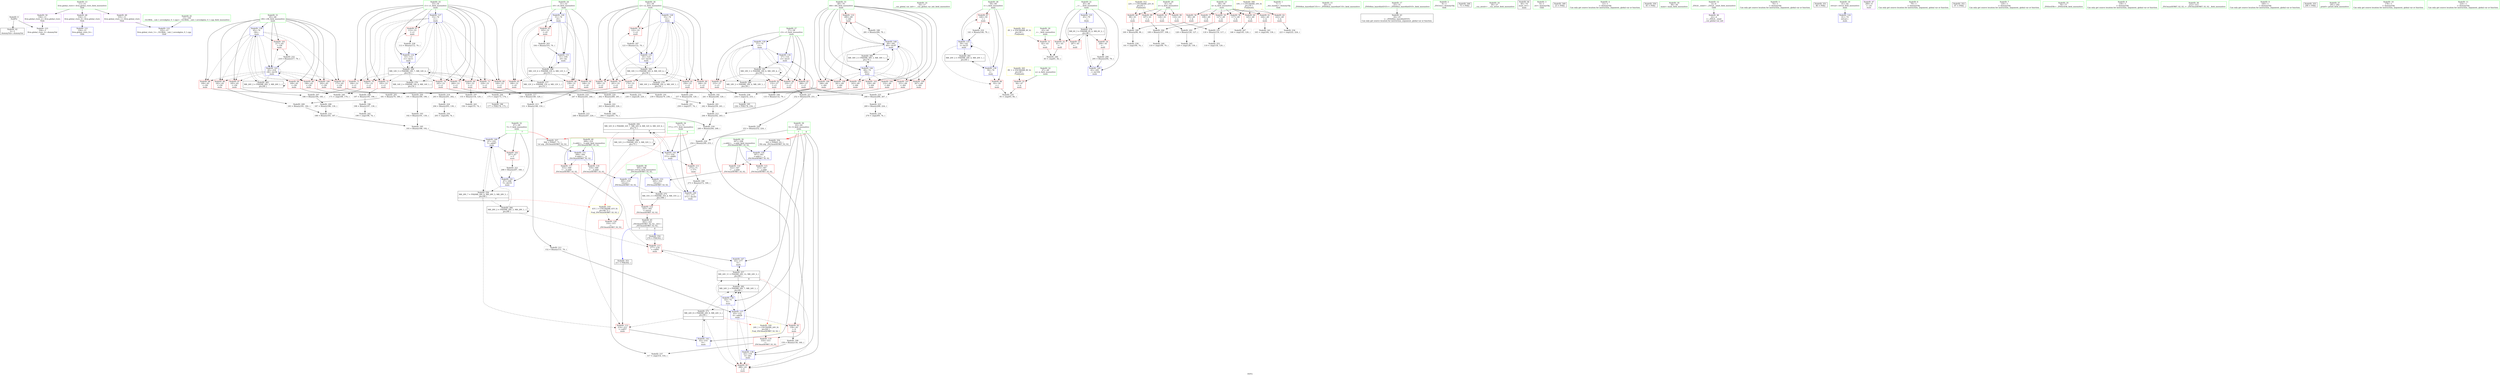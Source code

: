 digraph "SVFG" {
	label="SVFG";

	Node0x55ec447e7950 [shape=record,color=grey,label="{NodeID: 0\nNullPtr}"];
	Node0x55ec447e7950 -> Node0x55ec44810410[style=solid];
	Node0x55ec447e7950 -> Node0x55ec44816770[style=solid];
	Node0x55ec44810a20 [shape=record,color=red,label="{NodeID: 97\n185\<--65\n\<--i36\nmain\n}"];
	Node0x55ec44810a20 -> Node0x55ec4481d5d0[style=solid];
	Node0x55ec447e7c30 [shape=record,color=green,label="{NodeID: 14\n16\<--17\n__cxx_global_var_init\<--__cxx_global_var_init_field_insensitive\n}"];
	Node0x55ec448339d0 [shape=record,color=black,label="{NodeID: 277\nMR_12V_2 = PHI(MR_12V_4, MR_12V_1, )\npts\{52 \}\n}"];
	Node0x55ec448339d0 -> Node0x55ec44816a10[style=dashed];
	Node0x55ec448144c0 [shape=record,color=grey,label="{NodeID: 194\n133 = Binary(132, 79, )\n}"];
	Node0x55ec448144c0 -> Node0x55ec44817090[style=solid];
	Node0x55ec44811580 [shape=record,color=red,label="{NodeID: 111\n272\<--71\n\<--T71\nmain\n}"];
	Node0x55ec44811580 -> Node0x55ec4481ac40[style=solid];
	Node0x55ec4480f960 [shape=record,color=green,label="{NodeID: 28\n59\<--60\ni\<--i_field_insensitive\nmain\n}"];
	Node0x55ec4480f960 -> Node0x55ec448138e0[style=solid];
	Node0x55ec4480f960 -> Node0x55ec448139b0[style=solid];
	Node0x55ec4480f960 -> Node0x55ec44816d50[style=solid];
	Node0x55ec4480f960 -> Node0x55ec44817160[style=solid];
	Node0x55ec4481d750 [shape=record,color=grey,label="{NodeID: 208\n187 = Binary(186, 130, )\n}"];
	Node0x55ec4481d750 -> Node0x55ec4481e050[style=solid];
	Node0x55ec44816940 [shape=record,color=blue,label="{NodeID: 125\n45\<--79\n__\<--\nmain\n}"];
	Node0x55ec44816940 -> Node0x55ec448334d0[style=dashed];
	Node0x55ec44810410 [shape=record,color=black,label="{NodeID: 42\n2\<--3\ndummyVal\<--dummyVal\n}"];
	Node0x55ec4483c3b0 [shape=record,color=yellow,style=double,label="{NodeID: 305\n8V_1 = ENCHI(MR_8V_0)\npts\{48 \}\nFun[main]}"];
	Node0x55ec4483c3b0 -> Node0x55ec44811fb0[style=dashed];
	Node0x55ec4481ec50 [shape=record,color=grey,label="{NodeID: 222\n263 = Binary(262, 224, )\n}"];
	Node0x55ec4481ec50 -> Node0x55ec44815450[style=solid];
	Node0x55ec448174a0 [shape=record,color=blue,label="{NodeID: 139\n65\<--74\ni36\<--\nmain\n}"];
	Node0x55ec448174a0 -> Node0x55ec44813f60[style=dashed];
	Node0x55ec448174a0 -> Node0x55ec44814030[style=dashed];
	Node0x55ec448174a0 -> Node0x55ec44810950[style=dashed];
	Node0x55ec448174a0 -> Node0x55ec44810a20[style=dashed];
	Node0x55ec448174a0 -> Node0x55ec44810af0[style=dashed];
	Node0x55ec448174a0 -> Node0x55ec44810bc0[style=dashed];
	Node0x55ec448174a0 -> Node0x55ec44810c90[style=dashed];
	Node0x55ec448174a0 -> Node0x55ec44810d60[style=dashed];
	Node0x55ec448174a0 -> Node0x55ec448177e0[style=dashed];
	Node0x55ec448174a0 -> Node0x55ec448357d0[style=dashed];
	Node0x55ec44812080 [shape=record,color=red,label="{NodeID: 56\n99\<--49\n\<--k\nmain\n}"];
	Node0x55ec44812080 -> Node0x55ec4481aac0[style=solid];
	Node0x55ec44831800 [shape=record,color=yellow,style=double,label="{NodeID: 319\n41V_1 = ENCHI(MR_41V_0)\npts\{68 72 \}\nFun[_ZSt3maxIiERKT_S2_S2_]}"];
	Node0x55ec44831800 -> Node0x55ec448164a0[style=dashed];
	Node0x55ec44820150 [shape=record,color=grey,label="{NodeID: 236\n270 = cmp(269, 74, )\n}"];
	Node0x55ec44818000 [shape=record,color=blue,label="{NodeID: 153\n305\<--322\nretval\<--\n_ZSt3maxIiERKT_S2_S2_\n}"];
	Node0x55ec44818000 -> Node0x55ec44832fd0[style=dashed];
	Node0x55ec44812be0 [shape=record,color=red,label="{NodeID: 70\n170\<--53\n\<--c1\nmain\n}"];
	Node0x55ec44812be0 -> Node0x55ec44820750[style=solid];
	Node0x55ec44815750 [shape=record,color=grey,label="{NodeID: 250\n205 = cmp(204, 74, )\n}"];
	Node0x55ec44813740 [shape=record,color=red,label="{NodeID: 84\n250\<--57\n\<--c3\nmain\n}"];
	Node0x55ec44813740 -> Node0x55ec4481f3d0[style=solid];
	Node0x55ec447ec840 [shape=record,color=green,label="{NodeID: 1\n7\<--1\n__dso_handle\<--dummyObj\nGlob }"];
	Node0x55ec44810af0 [shape=record,color=red,label="{NodeID: 98\n190\<--65\n\<--i36\nmain\n}"];
	Node0x55ec44810af0 -> Node0x55ec44814dc0[style=solid];
	Node0x55ec447e7d00 [shape=record,color=green,label="{NodeID: 15\n20\<--21\n_ZNSt8ios_base4InitC1Ev\<--_ZNSt8ios_base4InitC1Ev_field_insensitive\n}"];
	Node0x55ec44833ed0 [shape=record,color=black,label="{NodeID: 278\nMR_14V_2 = PHI(MR_14V_4, MR_14V_1, )\npts\{54 \}\n}"];
	Node0x55ec44833ed0 -> Node0x55ec44816ae0[style=dashed];
	Node0x55ec44814640 [shape=record,color=grey,label="{NodeID: 195\n193 = Binary(188, 192, )\n}"];
	Node0x55ec44814640 -> Node0x55ec44817570[style=solid];
	Node0x55ec44811650 [shape=record,color=red,label="{NodeID: 112\n214\<--211\n\<--call57\nmain\n}"];
	Node0x55ec44811650 -> Node0x55ec44817710[style=solid];
	Node0x55ec4480f9f0 [shape=record,color=green,label="{NodeID: 29\n61\<--62\nx\<--x_field_insensitive\nmain\n}"];
	Node0x55ec4480f9f0 -> Node0x55ec44813a80[style=solid];
	Node0x55ec4480f9f0 -> Node0x55ec44813b50[style=solid];
	Node0x55ec4480f9f0 -> Node0x55ec44813c20[style=solid];
	Node0x55ec4480f9f0 -> Node0x55ec44813cf0[style=solid];
	Node0x55ec448384d0 [shape=record,color=black,label="{NodeID: 292\nMR_32V_8 = PHI(MR_32V_7, MR_32V_6, MR_32V_6, MR_32V_6, )\npts\{72 \}\n|{|<s3>8}}"];
	Node0x55ec448384d0 -> Node0x55ec44811720[style=dashed];
	Node0x55ec448384d0 -> Node0x55ec44817980[style=dashed];
	Node0x55ec448384d0 -> Node0x55ec448366d0[style=dashed];
	Node0x55ec448384d0:s3 -> Node0x55ec44831800[style=dashed,color=red];
	Node0x55ec4481d8d0 [shape=record,color=grey,label="{NodeID: 209\n183 = Binary(181, 182, )\n}"];
	Node0x55ec4481d8d0 -> Node0x55ec4481e050[style=solid];
	Node0x55ec44816a10 [shape=record,color=blue,label="{NodeID: 126\n51\<--74\nc0\<--\nmain\n}"];
	Node0x55ec44816a10 -> Node0x55ec44812630[style=dashed];
	Node0x55ec44816a10 -> Node0x55ec44812700[style=dashed];
	Node0x55ec44816a10 -> Node0x55ec448127d0[style=dashed];
	Node0x55ec44816a10 -> Node0x55ec448128a0[style=dashed];
	Node0x55ec44816a10 -> Node0x55ec44816e20[style=dashed];
	Node0x55ec44816a10 -> Node0x55ec448339d0[style=dashed];
	Node0x55ec44816a10 -> Node0x55ec4483a2d0[style=dashed];
	Node0x55ec44810510 [shape=record,color=black,label="{NodeID: 43\n24\<--25\n\<--_ZNSt8ios_base4InitD1Ev\nCan only get source location for instruction, argument, global var or function.}"];
	Node0x55ec4483c490 [shape=record,color=yellow,style=double,label="{NodeID: 306\n10V_1 = ENCHI(MR_10V_0)\npts\{50 \}\nFun[main]}"];
	Node0x55ec4483c490 -> Node0x55ec44812080[style=dashed];
	Node0x55ec4483c490 -> Node0x55ec44812150[style=dashed];
	Node0x55ec4483c490 -> Node0x55ec44812220[style=dashed];
	Node0x55ec4483c490 -> Node0x55ec448122f0[style=dashed];
	Node0x55ec4483c490 -> Node0x55ec448123c0[style=dashed];
	Node0x55ec4483c490 -> Node0x55ec44812490[style=dashed];
	Node0x55ec4483c490 -> Node0x55ec44812560[style=dashed];
	Node0x55ec4481edd0 [shape=record,color=grey,label="{NodeID: 223\n269 = Binary(268, 224, )\n}"];
	Node0x55ec4481edd0 -> Node0x55ec44820150[style=solid];
	Node0x55ec44817570 [shape=record,color=blue,label="{NodeID: 140\n67\<--193\nT\<--add47\nmain\n}"];
	Node0x55ec44817570 -> Node0x55ec44810e30[style=dashed];
	Node0x55ec44817570 -> Node0x55ec44817640[style=dashed];
	Node0x55ec44817570 -> Node0x55ec4482ccd0[style=dashed];
	Node0x55ec44812150 [shape=record,color=red,label="{NodeID: 57\n108\<--49\n\<--k\nmain\n}"];
	Node0x55ec44812150 -> Node0x55ec4481d150[style=solid];
	Node0x55ec448318e0 [shape=record,color=yellow,style=double,label="{NodeID: 320\n24V_1 = ENCHI(MR_24V_0)\npts\{64 \}\nFun[_ZSt3maxIiERKT_S2_S2_]}"];
	Node0x55ec448318e0 -> Node0x55ec448163d0[style=dashed];
	Node0x55ec448202d0 [shape=record,color=grey,label="{NodeID: 237\n317 = cmp(314, 316, )\n}"];
	Node0x55ec44812cb0 [shape=record,color=red,label="{NodeID: 71\n184\<--53\n\<--c1\nmain\n}"];
	Node0x55ec44812cb0 -> Node0x55ec4481d5d0[style=solid];
	Node0x55ec448158d0 [shape=record,color=grey,label="{NodeID: 251\n258 = cmp(257, 74, )\n}"];
	Node0x55ec44813810 [shape=record,color=red,label="{NodeID: 85\n266\<--57\n\<--c3\nmain\n}"];
	Node0x55ec44813810 -> Node0x55ec4481f0d0[style=solid];
	Node0x55ec447ec8d0 [shape=record,color=green,label="{NodeID: 2\n8\<--1\n_ZSt3cin\<--dummyObj\nGlob }"];
	Node0x55ec44850a00 [shape=record,color=black,label="{NodeID: 348\n75 = PHI()\n}"];
	Node0x55ec44810bc0 [shape=record,color=red,label="{NodeID: 99\n196\<--65\n\<--i36\nmain\n}"];
	Node0x55ec44810bc0 -> Node0x55ec44814ac0[style=solid];
	Node0x55ec447e7e00 [shape=record,color=green,label="{NodeID: 16\n26\<--27\n__cxa_atexit\<--__cxa_atexit_field_insensitive\n}"];
	Node0x55ec448343d0 [shape=record,color=black,label="{NodeID: 279\nMR_16V_2 = PHI(MR_16V_4, MR_16V_1, )\npts\{56 \}\n}"];
	Node0x55ec448343d0 -> Node0x55ec44816bb0[style=dashed];
	Node0x55ec448147c0 [shape=record,color=grey,label="{NodeID: 196\n198 = Binary(197, 130, )\n}"];
	Node0x55ec448147c0 -> Node0x55ec44820a50[style=solid];
	Node0x55ec44811720 [shape=record,color=red,label="{NodeID: 113\n277\<--276\n\<--call95\nmain\n}"];
	Node0x55ec44811720 -> Node0x55ec44817b20[style=solid];
	Node0x55ec4480fa80 [shape=record,color=green,label="{NodeID: 30\n63\<--64\nS\<--S_field_insensitive\nmain\n|{|<s7>7|<s8>8}}"];
	Node0x55ec4480fa80 -> Node0x55ec44813dc0[style=solid];
	Node0x55ec4480fa80 -> Node0x55ec44813e90[style=solid];
	Node0x55ec4480fa80 -> Node0x55ec44817230[style=solid];
	Node0x55ec4480fa80 -> Node0x55ec44817300[style=solid];
	Node0x55ec4480fa80 -> Node0x55ec448173d0[style=solid];
	Node0x55ec4480fa80 -> Node0x55ec44817710[style=solid];
	Node0x55ec4480fa80 -> Node0x55ec44817b20[style=solid];
	Node0x55ec4480fa80:s7 -> Node0x55ec448512c0[style=solid,color=red];
	Node0x55ec4480fa80:s8 -> Node0x55ec448512c0[style=solid,color=red];
	Node0x55ec4481da50 [shape=record,color=grey,label="{NodeID: 210\n141 = Binary(140, 79, )\n}"];
	Node0x55ec4481da50 -> Node0x55ec44817160[style=solid];
	Node0x55ec44816ae0 [shape=record,color=blue,label="{NodeID: 127\n53\<--74\nc1\<--\nmain\n}"];
	Node0x55ec44816ae0 -> Node0x55ec44812970[style=dashed];
	Node0x55ec44816ae0 -> Node0x55ec44812a40[style=dashed];
	Node0x55ec44816ae0 -> Node0x55ec44812b10[style=dashed];
	Node0x55ec44816ae0 -> Node0x55ec44812be0[style=dashed];
	Node0x55ec44816ae0 -> Node0x55ec44812cb0[style=dashed];
	Node0x55ec44816ae0 -> Node0x55ec44812d80[style=dashed];
	Node0x55ec44816ae0 -> Node0x55ec44812e50[style=dashed];
	Node0x55ec44816ae0 -> Node0x55ec44812f20[style=dashed];
	Node0x55ec44816ae0 -> Node0x55ec44812ff0[style=dashed];
	Node0x55ec44816ae0 -> Node0x55ec44816ef0[style=dashed];
	Node0x55ec44816ae0 -> Node0x55ec44833ed0[style=dashed];
	Node0x55ec44816ae0 -> Node0x55ec4483a7d0[style=dashed];
	Node0x55ec44810610 [shape=record,color=black,label="{NodeID: 44\n40\<--74\nmain_ret\<--\nmain\n}"];
	Node0x55ec4481ef50 [shape=record,color=grey,label="{NodeID: 224\n204 = Binary(203, 130, )\n}"];
	Node0x55ec4481ef50 -> Node0x55ec44815750[style=solid];
	Node0x55ec44817640 [shape=record,color=blue,label="{NodeID: 141\n67\<--208\nT\<--dec55\nmain\n}"];
	Node0x55ec44817640 -> Node0x55ec4482ccd0[style=dashed];
	Node0x55ec44812220 [shape=record,color=red,label="{NodeID: 58\n117\<--49\n\<--k\nmain\n}"];
	Node0x55ec44812220 -> Node0x55ec4481f9d0[style=solid];
	Node0x55ec44820450 [shape=record,color=grey,label="{NodeID: 238\n234 = cmp(232, 233, )\n}"];
	Node0x55ec44820450 -> Node0x55ec4453b380[style=solid];
	Node0x55ec44812d80 [shape=record,color=red,label="{NodeID: 72\n195\<--53\n\<--c1\nmain\n}"];
	Node0x55ec44812d80 -> Node0x55ec44814ac0[style=solid];
	Node0x55ec44815a50 [shape=record,color=grey,label="{NodeID: 252\n119 = cmp(118, 120, )\n}"];
	Node0x55ec448138e0 [shape=record,color=red,label="{NodeID: 86\n93\<--59\n\<--i\nmain\n}"];
	Node0x55ec448138e0 -> Node0x55ec4481ffd0[style=solid];
	Node0x55ec447ee240 [shape=record,color=green,label="{NodeID: 3\n9\<--1\n.str\<--dummyObj\nGlob }"];
	Node0x55ec44850b00 [shape=record,color=black,label="{NodeID: 349\n23 = PHI()\n}"];
	Node0x55ec44810c90 [shape=record,color=red,label="{NodeID: 100\n202\<--65\n\<--i36\nmain\n}"];
	Node0x55ec44810c90 -> Node0x55ec4481e7d0[style=solid];
	Node0x55ec447e7f00 [shape=record,color=green,label="{NodeID: 17\n25\<--31\n_ZNSt8ios_base4InitD1Ev\<--_ZNSt8ios_base4InitD1Ev_field_insensitive\n}"];
	Node0x55ec447e7f00 -> Node0x55ec44810510[style=solid];
	Node0x55ec448348d0 [shape=record,color=black,label="{NodeID: 280\nMR_18V_2 = PHI(MR_18V_4, MR_18V_1, )\npts\{58 \}\n}"];
	Node0x55ec448348d0 -> Node0x55ec44816c80[style=dashed];
	Node0x55ec44814940 [shape=record,color=grey,label="{NodeID: 197\n155 = Binary(154, 120, )\n}"];
	Node0x55ec44814940 -> Node0x55ec44820bd0[style=solid];
	Node0x55ec448117f0 [shape=record,color=red,label="{NodeID: 114\n325\<--305\n\<--retval\n_ZSt3maxIiERKT_S2_S2_\n}"];
	Node0x55ec448117f0 -> Node0x55ec448106e0[style=solid];
	Node0x55ec4480fb10 [shape=record,color=green,label="{NodeID: 31\n65\<--66\ni36\<--i36_field_insensitive\nmain\n}"];
	Node0x55ec4480fb10 -> Node0x55ec44813f60[style=solid];
	Node0x55ec4480fb10 -> Node0x55ec44814030[style=solid];
	Node0x55ec4480fb10 -> Node0x55ec44810950[style=solid];
	Node0x55ec4480fb10 -> Node0x55ec44810a20[style=solid];
	Node0x55ec4480fb10 -> Node0x55ec44810af0[style=solid];
	Node0x55ec4480fb10 -> Node0x55ec44810bc0[style=solid];
	Node0x55ec4480fb10 -> Node0x55ec44810c90[style=solid];
	Node0x55ec4480fb10 -> Node0x55ec44810d60[style=solid];
	Node0x55ec4480fb10 -> Node0x55ec448174a0[style=solid];
	Node0x55ec4480fb10 -> Node0x55ec448177e0[style=solid];
	Node0x55ec4481dbd0 [shape=record,color=grey,label="{NodeID: 211\n152 = Binary(151, 79, )\n}"];
	Node0x55ec4481dbd0 -> Node0x55ec44817300[style=solid];
	Node0x55ec44816bb0 [shape=record,color=blue,label="{NodeID: 128\n55\<--74\nc2\<--\nmain\n}"];
	Node0x55ec44816bb0 -> Node0x55ec448130c0[style=dashed];
	Node0x55ec44816bb0 -> Node0x55ec44813190[style=dashed];
	Node0x55ec44816bb0 -> Node0x55ec44813260[style=dashed];
	Node0x55ec44816bb0 -> Node0x55ec44813330[style=dashed];
	Node0x55ec44816bb0 -> Node0x55ec44813400[style=dashed];
	Node0x55ec44816bb0 -> Node0x55ec448134d0[style=dashed];
	Node0x55ec44816bb0 -> Node0x55ec44816fc0[style=dashed];
	Node0x55ec44816bb0 -> Node0x55ec448343d0[style=dashed];
	Node0x55ec44816bb0 -> Node0x55ec4483acd0[style=dashed];
	Node0x55ec448106e0 [shape=record,color=black,label="{NodeID: 45\n302\<--325\n_ZSt3maxIiERKT_S2_S2__ret\<--\n_ZSt3maxIiERKT_S2_S2_\n|{<s0>7|<s1>8}}"];
	Node0x55ec448106e0:s0 -> Node0x55ec44850f00[style=solid,color=blue];
	Node0x55ec448106e0:s1 -> Node0x55ec448510f0[style=solid,color=blue];
	Node0x55ec4481f0d0 [shape=record,color=grey,label="{NodeID: 225\n268 = Binary(266, 267, )\n}"];
	Node0x55ec4481f0d0 -> Node0x55ec4481edd0[style=solid];
	Node0x55ec44817710 [shape=record,color=blue,label="{NodeID: 142\n63\<--214\nS\<--\nmain\n}"];
	Node0x55ec44817710 -> Node0x55ec44831fe0[style=dashed];
	Node0x55ec448122f0 [shape=record,color=red,label="{NodeID: 59\n127\<--49\n\<--k\nmain\n}"];
	Node0x55ec448122f0 -> Node0x55ec4481ce90[style=solid];
	Node0x55ec448205d0 [shape=record,color=grey,label="{NodeID: 239\n101 = cmp(100, 74, )\n}"];
	Node0x55ec44812e50 [shape=record,color=red,label="{NodeID: 73\n229\<--53\n\<--c1\nmain\n}"];
	Node0x55ec44812e50 -> Node0x55ec4481fcd0[style=solid];
	Node0x55ec448139b0 [shape=record,color=red,label="{NodeID: 87\n140\<--59\n\<--i\nmain\n}"];
	Node0x55ec448139b0 -> Node0x55ec4481da50[style=solid];
	Node0x55ec447ee2d0 [shape=record,color=green,label="{NodeID: 4\n12\<--1\n\<--dummyObj\nCan only get source location for instruction, argument, global var or function.}"];
	Node0x55ec44850c00 [shape=record,color=black,label="{NodeID: 350\n85 = PHI()\n}"];
	Node0x55ec44810d60 [shape=record,color=red,label="{NodeID: 101\n217\<--65\n\<--i36\nmain\n}"];
	Node0x55ec44810d60 -> Node0x55ec4481fb50[style=solid];
	Node0x55ec447ebcb0 [shape=record,color=green,label="{NodeID: 18\n38\<--39\nmain\<--main_field_insensitive\n}"];
	Node0x55ec44834dd0 [shape=record,color=black,label="{NodeID: 281\nMR_20V_2 = PHI(MR_20V_4, MR_20V_1, )\npts\{60 \}\n}"];
	Node0x55ec44834dd0 -> Node0x55ec44816d50[style=dashed];
	Node0x55ec44814ac0 [shape=record,color=grey,label="{NodeID: 198\n197 = Binary(195, 196, )\n}"];
	Node0x55ec44814ac0 -> Node0x55ec448147c0[style=solid];
	Node0x55ec448118c0 [shape=record,color=red,label="{NodeID: 115\n313\<--307\n\<--__a.addr\n_ZSt3maxIiERKT_S2_S2_\n}"];
	Node0x55ec448118c0 -> Node0x55ec448163d0[style=solid];
	Node0x55ec4480fba0 [shape=record,color=green,label="{NodeID: 32\n67\<--68\nT\<--T_field_insensitive\nmain\n|{|<s3>7}}"];
	Node0x55ec4480fba0 -> Node0x55ec44810e30[style=solid];
	Node0x55ec4480fba0 -> Node0x55ec44817570[style=solid];
	Node0x55ec4480fba0 -> Node0x55ec44817640[style=solid];
	Node0x55ec4480fba0:s3 -> Node0x55ec44851500[style=solid,color=red];
	Node0x55ec4481dd50 [shape=record,color=grey,label="{NodeID: 212\n244 = Binary(242, 243, )\n}"];
	Node0x55ec4481dd50 -> Node0x55ec4481e650[style=solid];
	Node0x55ec44816c80 [shape=record,color=blue,label="{NodeID: 129\n57\<--74\nc3\<--\nmain\n}"];
	Node0x55ec44816c80 -> Node0x55ec448135a0[style=dashed];
	Node0x55ec44816c80 -> Node0x55ec44813670[style=dashed];
	Node0x55ec44816c80 -> Node0x55ec44813740[style=dashed];
	Node0x55ec44816c80 -> Node0x55ec44813810[style=dashed];
	Node0x55ec44816c80 -> Node0x55ec44817090[style=dashed];
	Node0x55ec44816c80 -> Node0x55ec448348d0[style=dashed];
	Node0x55ec44816c80 -> Node0x55ec4483b1d0[style=dashed];
	Node0x55ec448107b0 [shape=record,color=purple,label="{NodeID: 46\n22\<--4\n\<--_ZStL8__ioinit\n__cxx_global_var_init\n}"];
	Node0x55ec4481f250 [shape=record,color=grey,label="{NodeID: 226\n253 = Binary(252, 224, )\n}"];
	Node0x55ec4481f250 -> Node0x55ec4481f6d0[style=solid];
	Node0x55ec448177e0 [shape=record,color=blue,label="{NodeID: 143\n65\<--218\ni36\<--inc59\nmain\n}"];
	Node0x55ec448177e0 -> Node0x55ec44813f60[style=dashed];
	Node0x55ec448177e0 -> Node0x55ec44814030[style=dashed];
	Node0x55ec448177e0 -> Node0x55ec44810950[style=dashed];
	Node0x55ec448177e0 -> Node0x55ec44810a20[style=dashed];
	Node0x55ec448177e0 -> Node0x55ec44810af0[style=dashed];
	Node0x55ec448177e0 -> Node0x55ec44810bc0[style=dashed];
	Node0x55ec448177e0 -> Node0x55ec44810c90[style=dashed];
	Node0x55ec448177e0 -> Node0x55ec44810d60[style=dashed];
	Node0x55ec448177e0 -> Node0x55ec448177e0[style=dashed];
	Node0x55ec448177e0 -> Node0x55ec448357d0[style=dashed];
	Node0x55ec448123c0 [shape=record,color=red,label="{NodeID: 60\n145\<--49\n\<--k\nmain\n}"];
	Node0x55ec448123c0 -> Node0x55ec448152d0[style=solid];
	Node0x55ec44820750 [shape=record,color=grey,label="{NodeID: 240\n171 = cmp(169, 170, )\n}"];
	Node0x55ec44812f20 [shape=record,color=red,label="{NodeID: 74\n245\<--53\n\<--c1\nmain\n}"];
	Node0x55ec44812f20 -> Node0x55ec4481e350[style=solid];
	Node0x55ec44813a80 [shape=record,color=red,label="{NodeID: 88\n98\<--61\n\<--x\nmain\n}"];
	Node0x55ec44813a80 -> Node0x55ec4481aac0[style=solid];
	Node0x55ec447edea0 [shape=record,color=green,label="{NodeID: 5\n74\<--1\n\<--dummyObj\nCan only get source location for instruction, argument, global var or function.}"];
	Node0x55ec44850d60 [shape=record,color=black,label="{NodeID: 351\n86 = PHI()\n}"];
	Node0x55ec4453b380 [shape=record,color=black,label="{NodeID: 185\n236 = PHI(178, 234, )\n}"];
	Node0x55ec44810e30 [shape=record,color=red,label="{NodeID: 102\n207\<--67\n\<--T\nmain\n}"];
	Node0x55ec44810e30 -> Node0x55ec4481ead0[style=solid];
	Node0x55ec447ebdb0 [shape=record,color=green,label="{NodeID: 19\n41\<--42\nretval\<--retval_field_insensitive\nmain\n}"];
	Node0x55ec447ebdb0 -> Node0x55ec44816870[style=solid];
	Node0x55ec448352d0 [shape=record,color=black,label="{NodeID: 282\nMR_24V_2 = PHI(MR_24V_7, MR_24V_1, )\npts\{64 \}\n}"];
	Node0x55ec448352d0 -> Node0x55ec44817230[style=dashed];
	Node0x55ec44814c40 [shape=record,color=grey,label="{NodeID: 199\n159 = Binary(158, 160, )\n}"];
	Node0x55ec44814c40 -> Node0x55ec448173d0[style=solid];
	Node0x55ec44816160 [shape=record,color=red,label="{NodeID: 116\n322\<--307\n\<--__a.addr\n_ZSt3maxIiERKT_S2_S2_\n}"];
	Node0x55ec44816160 -> Node0x55ec44818000[style=solid];
	Node0x55ec4480fc30 [shape=record,color=green,label="{NodeID: 33\n69\<--70\ni64\<--i64_field_insensitive\nmain\n}"];
	Node0x55ec4480fc30 -> Node0x55ec44810f00[style=solid];
	Node0x55ec4480fc30 -> Node0x55ec44810fd0[style=solid];
	Node0x55ec4480fc30 -> Node0x55ec448110a0[style=solid];
	Node0x55ec4480fc30 -> Node0x55ec44811170[style=solid];
	Node0x55ec4480fc30 -> Node0x55ec44811240[style=solid];
	Node0x55ec4480fc30 -> Node0x55ec44811310[style=solid];
	Node0x55ec4480fc30 -> Node0x55ec448113e0[style=solid];
	Node0x55ec4480fc30 -> Node0x55ec448114b0[style=solid];
	Node0x55ec4480fc30 -> Node0x55ec448178b0[style=solid];
	Node0x55ec4480fc30 -> Node0x55ec44817bf0[style=solid];
	Node0x55ec4481ded0 [shape=record,color=grey,label="{NodeID: 213\n151 = Binary(148, 150, )\n}"];
	Node0x55ec4481ded0 -> Node0x55ec4481dbd0[style=solid];
	Node0x55ec44816d50 [shape=record,color=blue,label="{NodeID: 130\n59\<--74\ni\<--\nmain\n}"];
	Node0x55ec44816d50 -> Node0x55ec448138e0[style=dashed];
	Node0x55ec44816d50 -> Node0x55ec448139b0[style=dashed];
	Node0x55ec44816d50 -> Node0x55ec44817160[style=dashed];
	Node0x55ec44816d50 -> Node0x55ec44834dd0[style=dashed];
	Node0x55ec44810880 [shape=record,color=purple,label="{NodeID: 47\n289\<--9\n\<--.str\nmain\n}"];
	Node0x55ec4481f3d0 [shape=record,color=grey,label="{NodeID: 227\n252 = Binary(250, 251, )\n}"];
	Node0x55ec4481f3d0 -> Node0x55ec4481f250[style=solid];
	Node0x55ec448178b0 [shape=record,color=blue,label="{NodeID: 144\n69\<--74\ni64\<--\nmain\n}"];
	Node0x55ec448178b0 -> Node0x55ec44810f00[style=dashed];
	Node0x55ec448178b0 -> Node0x55ec44810fd0[style=dashed];
	Node0x55ec448178b0 -> Node0x55ec448110a0[style=dashed];
	Node0x55ec448178b0 -> Node0x55ec44811170[style=dashed];
	Node0x55ec448178b0 -> Node0x55ec44811240[style=dashed];
	Node0x55ec448178b0 -> Node0x55ec44811310[style=dashed];
	Node0x55ec448178b0 -> Node0x55ec448113e0[style=dashed];
	Node0x55ec448178b0 -> Node0x55ec448114b0[style=dashed];
	Node0x55ec448178b0 -> Node0x55ec44817bf0[style=dashed];
	Node0x55ec448178b0 -> Node0x55ec448361d0[style=dashed];
	Node0x55ec44812490 [shape=record,color=red,label="{NodeID: 61\n164\<--49\n\<--k\nmain\n}"];
	Node0x55ec44812490 -> Node0x55ec448208d0[style=solid];
	Node0x55ec448208d0 [shape=record,color=grey,label="{NodeID: 241\n165 = cmp(164, 130, )\n}"];
	Node0x55ec44812ff0 [shape=record,color=red,label="{NodeID: 75\n260\<--53\n\<--c1\nmain\n}"];
	Node0x55ec44812ff0 -> Node0x55ec4481e950[style=solid];
	Node0x55ec44813b50 [shape=record,color=red,label="{NodeID: 89\n107\<--61\n\<--x\nmain\n}"];
	Node0x55ec44813b50 -> Node0x55ec4481d150[style=solid];
	Node0x55ec447edf30 [shape=record,color=green,label="{NodeID: 6\n79\<--1\n\<--dummyObj\nCan only get source location for instruction, argument, global var or function.}"];
	Node0x55ec44850e30 [shape=record,color=black,label="{NodeID: 352\n97 = PHI()\n}"];
	Node0x55ec4481a220 [shape=record,color=black,label="{NodeID: 186\n177 = PHI(178, 175, )\n}"];
	Node0x55ec44810f00 [shape=record,color=red,label="{NodeID: 103\n228\<--69\n\<--i64\nmain\n}"];
	Node0x55ec44810f00 -> Node0x55ec4481fcd0[style=solid];
	Node0x55ec447ebe80 [shape=record,color=green,label="{NodeID: 20\n43\<--44\n_\<--__field_insensitive\nmain\n}"];
	Node0x55ec447ebe80 -> Node0x55ec44811c70[style=solid];
	Node0x55ec448357d0 [shape=record,color=black,label="{NodeID: 283\nMR_26V_2 = PHI(MR_26V_3, MR_26V_1, )\npts\{66 \}\n}"];
	Node0x55ec448357d0 -> Node0x55ec448174a0[style=dashed];
	Node0x55ec448357d0 -> Node0x55ec448357d0[style=dashed];
	Node0x55ec44814dc0 [shape=record,color=grey,label="{NodeID: 200\n191 = Binary(189, 190, )\n}"];
	Node0x55ec44814dc0 -> Node0x55ec44814340[style=solid];
	Node0x55ec44816230 [shape=record,color=red,label="{NodeID: 117\n315\<--309\n\<--__b.addr\n_ZSt3maxIiERKT_S2_S2_\n}"];
	Node0x55ec44816230 -> Node0x55ec448164a0[style=solid];
	Node0x55ec4480fd00 [shape=record,color=green,label="{NodeID: 34\n71\<--72\nT71\<--T71_field_insensitive\nmain\n|{|<s3>8}}"];
	Node0x55ec4480fd00 -> Node0x55ec44811580[style=solid];
	Node0x55ec4480fd00 -> Node0x55ec44817980[style=solid];
	Node0x55ec4480fd00 -> Node0x55ec44817a50[style=solid];
	Node0x55ec4480fd00:s3 -> Node0x55ec44851500[style=solid,color=red];
	Node0x55ec4481e050 [shape=record,color=grey,label="{NodeID: 214\n188 = Binary(183, 187, )\n}"];
	Node0x55ec4481e050 -> Node0x55ec44814640[style=solid];
	Node0x55ec44816e20 [shape=record,color=blue,label="{NodeID: 131\n51\<--104\nc0\<--inc\nmain\n}"];
	Node0x55ec44816e20 -> Node0x55ec4483a2d0[style=dashed];
	Node0x55ec44811970 [shape=record,color=purple,label="{NodeID: 48\n334\<--11\nllvm.global_ctors_0\<--llvm.global_ctors\nGlob }"];
	Node0x55ec44811970 -> Node0x55ec44816570[style=solid];
	Node0x55ec4481f550 [shape=record,color=grey,label="{NodeID: 228\n113 = Binary(112, 79, )\n}"];
	Node0x55ec4481f550 -> Node0x55ec44816ef0[style=solid];
	Node0x55ec44817980 [shape=record,color=blue,label="{NodeID: 145\n71\<--254\nT71\<--add81\nmain\n}"];
	Node0x55ec44817980 -> Node0x55ec44811580[style=dashed];
	Node0x55ec44817980 -> Node0x55ec44817a50[style=dashed];
	Node0x55ec44817980 -> Node0x55ec448384d0[style=dashed];
	Node0x55ec44812560 [shape=record,color=red,label="{NodeID: 62\n222\<--49\n\<--k\nmain\n}"];
	Node0x55ec44812560 -> Node0x55ec4481fe50[style=solid];
	Node0x55ec44820a50 [shape=record,color=grey,label="{NodeID: 242\n199 = cmp(198, 74, )\n}"];
	Node0x55ec448130c0 [shape=record,color=red,label="{NodeID: 76\n122\<--55\n\<--c2\nmain\n}"];
	Node0x55ec448130c0 -> Node0x55ec4481a7c0[style=solid];
	Node0x55ec4482ccd0 [shape=record,color=black,label="{NodeID: 256\nMR_28V_7 = PHI(MR_28V_6, MR_28V_5, MR_28V_5, )\npts\{68 \}\n|{|<s3>7}}"];
	Node0x55ec4482ccd0 -> Node0x55ec44811650[style=dashed];
	Node0x55ec4482ccd0 -> Node0x55ec44817570[style=dashed];
	Node0x55ec4482ccd0 -> Node0x55ec44835cd0[style=dashed];
	Node0x55ec4482ccd0:s3 -> Node0x55ec44831800[style=dashed,color=red];
	Node0x55ec44813c20 [shape=record,color=red,label="{NodeID: 90\n116\<--61\n\<--x\nmain\n}"];
	Node0x55ec44813c20 -> Node0x55ec4481f9d0[style=solid];
	Node0x55ec447ec600 [shape=record,color=green,label="{NodeID: 7\n120\<--1\n\<--dummyObj\nCan only get source location for instruction, argument, global var or function.}"];
	Node0x55ec44850f00 [shape=record,color=black,label="{NodeID: 353\n211 = PHI(302, )\n}"];
	Node0x55ec44850f00 -> Node0x55ec44811650[style=solid];
	Node0x55ec4481a7c0 [shape=record,color=grey,label="{NodeID: 187\n123 = Binary(122, 79, )\n}"];
	Node0x55ec4481a7c0 -> Node0x55ec44816fc0[style=solid];
	Node0x55ec44810fd0 [shape=record,color=red,label="{NodeID: 104\n232\<--69\n\<--i64\nmain\n}"];
	Node0x55ec44810fd0 -> Node0x55ec44820450[style=solid];
	Node0x55ec447ebf50 [shape=record,color=green,label="{NodeID: 21\n45\<--46\n__\<--___field_insensitive\nmain\n}"];
	Node0x55ec447ebf50 -> Node0x55ec44811d40[style=solid];
	Node0x55ec447ebf50 -> Node0x55ec44811e10[style=solid];
	Node0x55ec447ebf50 -> Node0x55ec44811ee0[style=solid];
	Node0x55ec447ebf50 -> Node0x55ec44816940[style=solid];
	Node0x55ec447ebf50 -> Node0x55ec44817cc0[style=solid];
	Node0x55ec44835cd0 [shape=record,color=black,label="{NodeID: 284\nMR_28V_2 = PHI(MR_28V_3, MR_28V_1, )\npts\{68 \}\n}"];
	Node0x55ec44835cd0 -> Node0x55ec44811720[style=dashed];
	Node0x55ec44835cd0 -> Node0x55ec44817570[style=dashed];
	Node0x55ec44835cd0 -> Node0x55ec44835cd0[style=dashed];
	Node0x55ec44814f40 [shape=record,color=grey,label="{NodeID: 201\n242 = Binary(239, 241, )\n}"];
	Node0x55ec44814f40 -> Node0x55ec4481dd50[style=solid];
	Node0x55ec44816300 [shape=record,color=red,label="{NodeID: 118\n319\<--309\n\<--__b.addr\n_ZSt3maxIiERKT_S2_S2_\n}"];
	Node0x55ec44816300 -> Node0x55ec44817f30[style=solid];
	Node0x55ec4480fdd0 [shape=record,color=green,label="{NodeID: 35\n76\<--77\n_ZNSirsERi\<--_ZNSirsERi_field_insensitive\n}"];
	Node0x55ec4483a2d0 [shape=record,color=black,label="{NodeID: 298\nMR_12V_6 = PHI(MR_12V_4, MR_12V_5, )\npts\{52 \}\n}"];
	Node0x55ec4483a2d0 -> Node0x55ec44812630[style=dashed];
	Node0x55ec4483a2d0 -> Node0x55ec44812700[style=dashed];
	Node0x55ec4483a2d0 -> Node0x55ec448127d0[style=dashed];
	Node0x55ec4483a2d0 -> Node0x55ec448128a0[style=dashed];
	Node0x55ec4483a2d0 -> Node0x55ec44816e20[style=dashed];
	Node0x55ec4483a2d0 -> Node0x55ec448339d0[style=dashed];
	Node0x55ec4483a2d0 -> Node0x55ec4483a2d0[style=dashed];
	Node0x55ec4481e1d0 [shape=record,color=grey,label="{NodeID: 215\n248 = Binary(247, 224, )\n}"];
	Node0x55ec4481e1d0 -> Node0x55ec4481e650[style=solid];
	Node0x55ec44816ef0 [shape=record,color=blue,label="{NodeID: 132\n53\<--113\nc1\<--inc11\nmain\n}"];
	Node0x55ec44816ef0 -> Node0x55ec4483a7d0[style=dashed];
	Node0x55ec44811a70 [shape=record,color=purple,label="{NodeID: 49\n335\<--11\nllvm.global_ctors_1\<--llvm.global_ctors\nGlob }"];
	Node0x55ec44811a70 -> Node0x55ec44816670[style=solid];
	Node0x55ec4483c9d0 [shape=record,color=yellow,style=double,label="{NodeID: 312\n22V_1 = ENCHI(MR_22V_0)\npts\{62 \}\nFun[main]}"];
	Node0x55ec4483c9d0 -> Node0x55ec44813a80[style=dashed];
	Node0x55ec4483c9d0 -> Node0x55ec44813b50[style=dashed];
	Node0x55ec4483c9d0 -> Node0x55ec44813c20[style=dashed];
	Node0x55ec4483c9d0 -> Node0x55ec44813cf0[style=dashed];
	Node0x55ec4481f6d0 [shape=record,color=grey,label="{NodeID: 229\n254 = Binary(249, 253, )\n}"];
	Node0x55ec4481f6d0 -> Node0x55ec44817980[style=solid];
	Node0x55ec44817a50 [shape=record,color=blue,label="{NodeID: 146\n71\<--273\nT71\<--dec93\nmain\n}"];
	Node0x55ec44817a50 -> Node0x55ec448384d0[style=dashed];
	Node0x55ec44812630 [shape=record,color=red,label="{NodeID: 63\n103\<--51\n\<--c0\nmain\n}"];
	Node0x55ec44812630 -> Node0x55ec4481cfd0[style=solid];
	Node0x55ec44820bd0 [shape=record,color=grey,label="{NodeID: 243\n156 = cmp(155, 74, )\n}"];
	Node0x55ec44813190 [shape=record,color=red,label="{NodeID: 77\n174\<--55\n\<--c2\nmain\n}"];
	Node0x55ec44813190 -> Node0x55ec44820d50[style=solid];
	Node0x55ec4482d1d0 [shape=record,color=black,label="{NodeID: 257\nMR_24V_11 = PHI(MR_24V_12, MR_24V_3, )\npts\{64 \}\n|{|<s4>8}}"];
	Node0x55ec4482d1d0 -> Node0x55ec44813e90[style=dashed];
	Node0x55ec4482d1d0 -> Node0x55ec44811720[style=dashed];
	Node0x55ec4482d1d0 -> Node0x55ec44817b20[style=dashed];
	Node0x55ec4482d1d0 -> Node0x55ec448352d0[style=dashed];
	Node0x55ec4482d1d0:s4 -> Node0x55ec448318e0[style=dashed,color=red];
	Node0x55ec44813cf0 [shape=record,color=red,label="{NodeID: 91\n126\<--61\n\<--x\nmain\n}"];
	Node0x55ec44813cf0 -> Node0x55ec4481ce90[style=solid];
	Node0x55ec447ec690 [shape=record,color=green,label="{NodeID: 8\n130\<--1\n\<--dummyObj\nCan only get source location for instruction, argument, global var or function.}"];
	Node0x55ec448510f0 [shape=record,color=black,label="{NodeID: 354\n276 = PHI(302, )\n}"];
	Node0x55ec448510f0 -> Node0x55ec44811720[style=solid];
	Node0x55ec44831fe0 [shape=record,color=black,label="{NodeID: 271\nMR_24V_8 = PHI(MR_24V_9, MR_24V_3, )\npts\{64 \}\n|{|<s4>7}}"];
	Node0x55ec44831fe0 -> Node0x55ec44813e90[style=dashed];
	Node0x55ec44831fe0 -> Node0x55ec44811650[style=dashed];
	Node0x55ec44831fe0 -> Node0x55ec44817710[style=dashed];
	Node0x55ec44831fe0 -> Node0x55ec448352d0[style=dashed];
	Node0x55ec44831fe0:s4 -> Node0x55ec448318e0[style=dashed,color=red];
	Node0x55ec4481a940 [shape=record,color=grey,label="{NodeID: 188\n281 = Binary(280, 79, )\n}"];
	Node0x55ec4481a940 -> Node0x55ec44817bf0[style=solid];
	Node0x55ec448110a0 [shape=record,color=red,label="{NodeID: 105\n243\<--69\n\<--i64\nmain\n}"];
	Node0x55ec448110a0 -> Node0x55ec4481dd50[style=solid];
	Node0x55ec447ec020 [shape=record,color=green,label="{NodeID: 22\n47\<--48\nn\<--n_field_insensitive\nmain\n}"];
	Node0x55ec447ec020 -> Node0x55ec44811fb0[style=solid];
	Node0x55ec448361d0 [shape=record,color=black,label="{NodeID: 285\nMR_30V_2 = PHI(MR_30V_3, MR_30V_1, )\npts\{70 \}\n}"];
	Node0x55ec448361d0 -> Node0x55ec448178b0[style=dashed];
	Node0x55ec448361d0 -> Node0x55ec448361d0[style=dashed];
	Node0x55ec4481ce90 [shape=record,color=grey,label="{NodeID: 202\n128 = Binary(126, 127, )\n}"];
	Node0x55ec4481ce90 -> Node0x55ec44820ed0[style=solid];
	Node0x55ec448163d0 [shape=record,color=red,label="{NodeID: 119\n314\<--313\n\<--\n_ZSt3maxIiERKT_S2_S2_\n}"];
	Node0x55ec448163d0 -> Node0x55ec448202d0[style=solid];
	Node0x55ec4480fea0 [shape=record,color=green,label="{NodeID: 36\n212\<--213\n_ZSt3maxIiERKT_S2_S2_\<--_ZSt3maxIiERKT_S2_S2__field_insensitive\n}"];
	Node0x55ec4483a7d0 [shape=record,color=black,label="{NodeID: 299\nMR_14V_5 = PHI(MR_14V_7, MR_14V_4, )\npts\{54 \}\n}"];
	Node0x55ec4483a7d0 -> Node0x55ec44812970[style=dashed];
	Node0x55ec4483a7d0 -> Node0x55ec44812a40[style=dashed];
	Node0x55ec4483a7d0 -> Node0x55ec44812b10[style=dashed];
	Node0x55ec4483a7d0 -> Node0x55ec44812be0[style=dashed];
	Node0x55ec4483a7d0 -> Node0x55ec44812cb0[style=dashed];
	Node0x55ec4483a7d0 -> Node0x55ec44812d80[style=dashed];
	Node0x55ec4483a7d0 -> Node0x55ec44812e50[style=dashed];
	Node0x55ec4483a7d0 -> Node0x55ec44812f20[style=dashed];
	Node0x55ec4483a7d0 -> Node0x55ec44812ff0[style=dashed];
	Node0x55ec4483a7d0 -> Node0x55ec44816ef0[style=dashed];
	Node0x55ec4483a7d0 -> Node0x55ec44833ed0[style=dashed];
	Node0x55ec4483a7d0 -> Node0x55ec4483a7d0[style=dashed];
	Node0x55ec4481e350 [shape=record,color=grey,label="{NodeID: 216\n247 = Binary(245, 246, )\n}"];
	Node0x55ec4481e350 -> Node0x55ec4481e1d0[style=solid];
	Node0x55ec44816fc0 [shape=record,color=blue,label="{NodeID: 133\n55\<--123\nc2\<--inc16\nmain\n}"];
	Node0x55ec44816fc0 -> Node0x55ec4483acd0[style=dashed];
	Node0x55ec44811b70 [shape=record,color=purple,label="{NodeID: 50\n336\<--11\nllvm.global_ctors_2\<--llvm.global_ctors\nGlob }"];
	Node0x55ec44811b70 -> Node0x55ec44816770[style=solid];
	Node0x55ec4481f850 [shape=record,color=grey,label="{NodeID: 230\n257 = Binary(256, 120, )\n}"];
	Node0x55ec4481f850 -> Node0x55ec448158d0[style=solid];
	Node0x55ec44817b20 [shape=record,color=blue,label="{NodeID: 147\n63\<--277\nS\<--\nmain\n}"];
	Node0x55ec44817b20 -> Node0x55ec4482d1d0[style=dashed];
	Node0x55ec44812700 [shape=record,color=red,label="{NodeID: 64\n148\<--51\n\<--c0\nmain\n}"];
	Node0x55ec44812700 -> Node0x55ec4481ded0[style=solid];
	Node0x55ec44820d50 [shape=record,color=grey,label="{NodeID: 244\n175 = cmp(173, 174, )\n}"];
	Node0x55ec44820d50 -> Node0x55ec4481a220[style=solid];
	Node0x55ec44813260 [shape=record,color=red,label="{NodeID: 78\n189\<--55\n\<--c2\nmain\n}"];
	Node0x55ec44813260 -> Node0x55ec44814dc0[style=solid];
	Node0x55ec44813dc0 [shape=record,color=red,label="{NodeID: 92\n158\<--63\n\<--S\nmain\n}"];
	Node0x55ec44813dc0 -> Node0x55ec44814c40[style=solid];
	Node0x55ec447eb660 [shape=record,color=green,label="{NodeID: 9\n160\<--1\n\<--dummyObj\nCan only get source location for instruction, argument, global var or function.}"];
	Node0x55ec448511f0 [shape=record,color=black,label="{NodeID: 355\n290 = PHI()\n}"];
	Node0x55ec4481aac0 [shape=record,color=grey,label="{NodeID: 189\n100 = Binary(98, 99, )\n}"];
	Node0x55ec4481aac0 -> Node0x55ec448205d0[style=solid];
	Node0x55ec44811170 [shape=record,color=red,label="{NodeID: 106\n246\<--69\n\<--i64\nmain\n}"];
	Node0x55ec44811170 -> Node0x55ec4481e350[style=solid];
	Node0x55ec447ec0f0 [shape=record,color=green,label="{NodeID: 23\n49\<--50\nk\<--k_field_insensitive\nmain\n}"];
	Node0x55ec447ec0f0 -> Node0x55ec44812080[style=solid];
	Node0x55ec447ec0f0 -> Node0x55ec44812150[style=solid];
	Node0x55ec447ec0f0 -> Node0x55ec44812220[style=solid];
	Node0x55ec447ec0f0 -> Node0x55ec448122f0[style=solid];
	Node0x55ec447ec0f0 -> Node0x55ec448123c0[style=solid];
	Node0x55ec447ec0f0 -> Node0x55ec44812490[style=solid];
	Node0x55ec447ec0f0 -> Node0x55ec44812560[style=solid];
	Node0x55ec448366d0 [shape=record,color=black,label="{NodeID: 286\nMR_32V_2 = PHI(MR_32V_3, MR_32V_1, )\npts\{72 \}\n}"];
	Node0x55ec448366d0 -> Node0x55ec44811650[style=dashed];
	Node0x55ec448366d0 -> Node0x55ec44817980[style=dashed];
	Node0x55ec448366d0 -> Node0x55ec448366d0[style=dashed];
	Node0x55ec4481cfd0 [shape=record,color=grey,label="{NodeID: 203\n104 = Binary(103, 79, )\n}"];
	Node0x55ec4481cfd0 -> Node0x55ec44816e20[style=solid];
	Node0x55ec448164a0 [shape=record,color=red,label="{NodeID: 120\n316\<--315\n\<--\n_ZSt3maxIiERKT_S2_S2_\n}"];
	Node0x55ec448164a0 -> Node0x55ec448202d0[style=solid];
	Node0x55ec4480ffa0 [shape=record,color=green,label="{NodeID: 37\n291\<--292\nprintf\<--printf_field_insensitive\n}"];
	Node0x55ec4483acd0 [shape=record,color=black,label="{NodeID: 300\nMR_16V_5 = PHI(MR_16V_6, MR_16V_4, )\npts\{56 \}\n}"];
	Node0x55ec4483acd0 -> Node0x55ec448130c0[style=dashed];
	Node0x55ec4483acd0 -> Node0x55ec44813190[style=dashed];
	Node0x55ec4483acd0 -> Node0x55ec44813260[style=dashed];
	Node0x55ec4483acd0 -> Node0x55ec44813330[style=dashed];
	Node0x55ec4483acd0 -> Node0x55ec44813400[style=dashed];
	Node0x55ec4483acd0 -> Node0x55ec448134d0[style=dashed];
	Node0x55ec4483acd0 -> Node0x55ec44816fc0[style=dashed];
	Node0x55ec4483acd0 -> Node0x55ec448343d0[style=dashed];
	Node0x55ec4483acd0 -> Node0x55ec4483acd0[style=dashed];
	Node0x55ec4481e4d0 [shape=record,color=grey,label="{NodeID: 217\n150 = Binary(149, 120, )\n}"];
	Node0x55ec4481e4d0 -> Node0x55ec4481ded0[style=solid];
	Node0x55ec44817090 [shape=record,color=blue,label="{NodeID: 134\n57\<--133\nc3\<--inc21\nmain\n}"];
	Node0x55ec44817090 -> Node0x55ec4483b1d0[style=dashed];
	Node0x55ec44811c70 [shape=record,color=red,label="{NodeID: 51\n82\<--43\n\<--_\nmain\n}"];
	Node0x55ec44811c70 -> Node0x55ec44815150[style=solid];
	Node0x55ec4481f9d0 [shape=record,color=grey,label="{NodeID: 231\n118 = Binary(116, 117, )\n}"];
	Node0x55ec4481f9d0 -> Node0x55ec44815a50[style=solid];
	Node0x55ec44817bf0 [shape=record,color=blue,label="{NodeID: 148\n69\<--281\ni64\<--inc97\nmain\n}"];
	Node0x55ec44817bf0 -> Node0x55ec44810f00[style=dashed];
	Node0x55ec44817bf0 -> Node0x55ec44810fd0[style=dashed];
	Node0x55ec44817bf0 -> Node0x55ec448110a0[style=dashed];
	Node0x55ec44817bf0 -> Node0x55ec44811170[style=dashed];
	Node0x55ec44817bf0 -> Node0x55ec44811240[style=dashed];
	Node0x55ec44817bf0 -> Node0x55ec44811310[style=dashed];
	Node0x55ec44817bf0 -> Node0x55ec448113e0[style=dashed];
	Node0x55ec44817bf0 -> Node0x55ec448114b0[style=dashed];
	Node0x55ec44817bf0 -> Node0x55ec44817bf0[style=dashed];
	Node0x55ec44817bf0 -> Node0x55ec448361d0[style=dashed];
	Node0x55ec448127d0 [shape=record,color=red,label="{NodeID: 65\n180\<--51\n\<--c0\nmain\n}"];
	Node0x55ec448127d0 -> Node0x55ec4481d2d0[style=solid];
	Node0x55ec44820ed0 [shape=record,color=grey,label="{NodeID: 245\n129 = cmp(128, 130, )\n}"];
	Node0x55ec44813330 [shape=record,color=red,label="{NodeID: 79\n201\<--55\n\<--c2\nmain\n}"];
	Node0x55ec44813330 -> Node0x55ec4481e7d0[style=solid];
	Node0x55ec44813e90 [shape=record,color=red,label="{NodeID: 93\n288\<--63\n\<--S\nmain\n}"];
	Node0x55ec447eb730 [shape=record,color=green,label="{NodeID: 10\n178\<--1\n\<--dummyObj\nCan only get source location for instruction, argument, global var or function.}"];
	Node0x55ec448512c0 [shape=record,color=black,label="{NodeID: 356\n303 = PHI(63, 63, )\n0th arg _ZSt3maxIiERKT_S2_S2_ }"];
	Node0x55ec448512c0 -> Node0x55ec44817d90[style=solid];
	Node0x55ec4481ac40 [shape=record,color=grey,label="{NodeID: 190\n273 = Binary(272, 160, )\n}"];
	Node0x55ec4481ac40 -> Node0x55ec44817a50[style=solid];
	Node0x55ec44811240 [shape=record,color=red,label="{NodeID: 107\n251\<--69\n\<--i64\nmain\n}"];
	Node0x55ec44811240 -> Node0x55ec4481f3d0[style=solid];
	Node0x55ec447ec1c0 [shape=record,color=green,label="{NodeID: 24\n51\<--52\nc0\<--c0_field_insensitive\nmain\n}"];
	Node0x55ec447ec1c0 -> Node0x55ec44812630[style=solid];
	Node0x55ec447ec1c0 -> Node0x55ec44812700[style=solid];
	Node0x55ec447ec1c0 -> Node0x55ec448127d0[style=solid];
	Node0x55ec447ec1c0 -> Node0x55ec448128a0[style=solid];
	Node0x55ec447ec1c0 -> Node0x55ec44816a10[style=solid];
	Node0x55ec447ec1c0 -> Node0x55ec44816e20[style=solid];
	Node0x55ec4481d150 [shape=record,color=grey,label="{NodeID: 204\n109 = Binary(107, 108, )\n}"];
	Node0x55ec4481d150 -> Node0x55ec448155d0[style=solid];
	Node0x55ec44816570 [shape=record,color=blue,label="{NodeID: 121\n334\<--12\nllvm.global_ctors_0\<--\nGlob }"];
	Node0x55ec448100a0 [shape=record,color=green,label="{NodeID: 38\n305\<--306\nretval\<--retval_field_insensitive\n_ZSt3maxIiERKT_S2_S2_\n}"];
	Node0x55ec448100a0 -> Node0x55ec448117f0[style=solid];
	Node0x55ec448100a0 -> Node0x55ec44817f30[style=solid];
	Node0x55ec448100a0 -> Node0x55ec44818000[style=solid];
	Node0x55ec4483b1d0 [shape=record,color=black,label="{NodeID: 301\nMR_18V_5 = PHI(MR_18V_6, MR_18V_4, )\npts\{58 \}\n}"];
	Node0x55ec4483b1d0 -> Node0x55ec448135a0[style=dashed];
	Node0x55ec4483b1d0 -> Node0x55ec44813670[style=dashed];
	Node0x55ec4483b1d0 -> Node0x55ec44813740[style=dashed];
	Node0x55ec4483b1d0 -> Node0x55ec44813810[style=dashed];
	Node0x55ec4483b1d0 -> Node0x55ec44817090[style=dashed];
	Node0x55ec4483b1d0 -> Node0x55ec448348d0[style=dashed];
	Node0x55ec4483b1d0 -> Node0x55ec4483b1d0[style=dashed];
	Node0x55ec4481e650 [shape=record,color=grey,label="{NodeID: 218\n249 = Binary(244, 248, )\n}"];
	Node0x55ec4481e650 -> Node0x55ec4481f6d0[style=solid];
	Node0x55ec44817160 [shape=record,color=blue,label="{NodeID: 135\n59\<--141\ni\<--inc25\nmain\n}"];
	Node0x55ec44817160 -> Node0x55ec448138e0[style=dashed];
	Node0x55ec44817160 -> Node0x55ec448139b0[style=dashed];
	Node0x55ec44817160 -> Node0x55ec44817160[style=dashed];
	Node0x55ec44817160 -> Node0x55ec44834dd0[style=dashed];
	Node0x55ec44811d40 [shape=record,color=red,label="{NodeID: 52\n81\<--45\n\<--__\nmain\n}"];
	Node0x55ec44811d40 -> Node0x55ec44815150[style=solid];
	Node0x55ec4481fb50 [shape=record,color=grey,label="{NodeID: 232\n218 = Binary(217, 79, )\n}"];
	Node0x55ec4481fb50 -> Node0x55ec448177e0[style=solid];
	Node0x55ec44817cc0 [shape=record,color=blue,label="{NodeID: 149\n45\<--295\n__\<--inc104\nmain\n}"];
	Node0x55ec44817cc0 -> Node0x55ec448334d0[style=dashed];
	Node0x55ec448128a0 [shape=record,color=red,label="{NodeID: 66\n238\<--51\n\<--c0\nmain\n}"];
	Node0x55ec448128a0 -> Node0x55ec4481adc0[style=solid];
	Node0x55ec44815150 [shape=record,color=grey,label="{NodeID: 246\n83 = cmp(81, 82, )\n}"];
	Node0x55ec44813400 [shape=record,color=red,label="{NodeID: 80\n240\<--55\n\<--c2\nmain\n}"];
	Node0x55ec44813400 -> Node0x55ec448141c0[style=solid];
	Node0x55ec44813f60 [shape=record,color=red,label="{NodeID: 94\n169\<--65\n\<--i36\nmain\n}"];
	Node0x55ec44813f60 -> Node0x55ec44820750[style=solid];
	Node0x55ec447ed340 [shape=record,color=green,label="{NodeID: 11\n224\<--1\n\<--dummyObj\nCan only get source location for instruction, argument, global var or function.}"];
	Node0x55ec44851500 [shape=record,color=black,label="{NodeID: 357\n304 = PHI(67, 71, )\n1st arg _ZSt3maxIiERKT_S2_S2_ }"];
	Node0x55ec44851500 -> Node0x55ec44817e60[style=solid];
	Node0x55ec4481adc0 [shape=record,color=grey,label="{NodeID: 191\n239 = Binary(79, 238, )\n}"];
	Node0x55ec4481adc0 -> Node0x55ec44814f40[style=solid];
	Node0x55ec44811310 [shape=record,color=red,label="{NodeID: 108\n261\<--69\n\<--i64\nmain\n}"];
	Node0x55ec44811310 -> Node0x55ec4481e950[style=solid];
	Node0x55ec447ec290 [shape=record,color=green,label="{NodeID: 25\n53\<--54\nc1\<--c1_field_insensitive\nmain\n}"];
	Node0x55ec447ec290 -> Node0x55ec44812970[style=solid];
	Node0x55ec447ec290 -> Node0x55ec44812a40[style=solid];
	Node0x55ec447ec290 -> Node0x55ec44812b10[style=solid];
	Node0x55ec447ec290 -> Node0x55ec44812be0[style=solid];
	Node0x55ec447ec290 -> Node0x55ec44812cb0[style=solid];
	Node0x55ec447ec290 -> Node0x55ec44812d80[style=solid];
	Node0x55ec447ec290 -> Node0x55ec44812e50[style=solid];
	Node0x55ec447ec290 -> Node0x55ec44812f20[style=solid];
	Node0x55ec447ec290 -> Node0x55ec44812ff0[style=solid];
	Node0x55ec447ec290 -> Node0x55ec44816ae0[style=solid];
	Node0x55ec447ec290 -> Node0x55ec44816ef0[style=solid];
	Node0x55ec4481d2d0 [shape=record,color=grey,label="{NodeID: 205\n181 = Binary(79, 180, )\n}"];
	Node0x55ec4481d2d0 -> Node0x55ec4481d8d0[style=solid];
	Node0x55ec44816670 [shape=record,color=blue,label="{NodeID: 122\n335\<--13\nllvm.global_ctors_1\<--_GLOBAL__sub_I_sevenkplus_0_1.cpp\nGlob }"];
	Node0x55ec44810170 [shape=record,color=green,label="{NodeID: 39\n307\<--308\n__a.addr\<--__a.addr_field_insensitive\n_ZSt3maxIiERKT_S2_S2_\n}"];
	Node0x55ec44810170 -> Node0x55ec448118c0[style=solid];
	Node0x55ec44810170 -> Node0x55ec44816160[style=solid];
	Node0x55ec44810170 -> Node0x55ec44817d90[style=solid];
	Node0x55ec4481e7d0 [shape=record,color=grey,label="{NodeID: 219\n203 = Binary(201, 202, )\n}"];
	Node0x55ec4481e7d0 -> Node0x55ec4481ef50[style=solid];
	Node0x55ec44817230 [shape=record,color=blue,label="{NodeID: 136\n63\<--74\nS\<--\nmain\n}"];
	Node0x55ec44817230 -> Node0x55ec44813e90[style=dashed];
	Node0x55ec44817230 -> Node0x55ec44817300[style=dashed];
	Node0x55ec44817230 -> Node0x55ec4482d1d0[style=dashed];
	Node0x55ec44817230 -> Node0x55ec44831fe0[style=dashed];
	Node0x55ec44817230 -> Node0x55ec448352d0[style=dashed];
	Node0x55ec44811e10 [shape=record,color=red,label="{NodeID: 53\n287\<--45\n\<--__\nmain\n}"];
	Node0x55ec4481fcd0 [shape=record,color=grey,label="{NodeID: 233\n230 = cmp(228, 229, )\n}"];
	Node0x55ec44817d90 [shape=record,color=blue,label="{NodeID: 150\n307\<--303\n__a.addr\<--__a\n_ZSt3maxIiERKT_S2_S2_\n}"];
	Node0x55ec44817d90 -> Node0x55ec448118c0[style=dashed];
	Node0x55ec44817d90 -> Node0x55ec44816160[style=dashed];
	Node0x55ec44812970 [shape=record,color=red,label="{NodeID: 67\n112\<--53\n\<--c1\nmain\n}"];
	Node0x55ec44812970 -> Node0x55ec4481f550[style=solid];
	Node0x55ec448152d0 [shape=record,color=grey,label="{NodeID: 247\n146 = cmp(145, 120, )\n}"];
	Node0x55ec448134d0 [shape=record,color=red,label="{NodeID: 81\n256\<--55\n\<--c2\nmain\n}"];
	Node0x55ec448134d0 -> Node0x55ec4481f850[style=solid];
	Node0x55ec44814030 [shape=record,color=red,label="{NodeID: 95\n173\<--65\n\<--i36\nmain\n}"];
	Node0x55ec44814030 -> Node0x55ec44820d50[style=solid];
	Node0x55ec447ed410 [shape=record,color=green,label="{NodeID: 12\n4\<--6\n_ZStL8__ioinit\<--_ZStL8__ioinit_field_insensitive\nGlob }"];
	Node0x55ec447ed410 -> Node0x55ec448107b0[style=solid];
	Node0x55ec44832fd0 [shape=record,color=black,label="{NodeID: 275\nMR_35V_3 = PHI(MR_35V_4, MR_35V_2, )\npts\{306 \}\n}"];
	Node0x55ec44832fd0 -> Node0x55ec448117f0[style=dashed];
	Node0x55ec448141c0 [shape=record,color=grey,label="{NodeID: 192\n241 = Binary(240, 120, )\n}"];
	Node0x55ec448141c0 -> Node0x55ec44814f40[style=solid];
	Node0x55ec448113e0 [shape=record,color=red,label="{NodeID: 109\n267\<--69\n\<--i64\nmain\n}"];
	Node0x55ec448113e0 -> Node0x55ec4481f0d0[style=solid];
	Node0x55ec447ec360 [shape=record,color=green,label="{NodeID: 26\n55\<--56\nc2\<--c2_field_insensitive\nmain\n}"];
	Node0x55ec447ec360 -> Node0x55ec448130c0[style=solid];
	Node0x55ec447ec360 -> Node0x55ec44813190[style=solid];
	Node0x55ec447ec360 -> Node0x55ec44813260[style=solid];
	Node0x55ec447ec360 -> Node0x55ec44813330[style=solid];
	Node0x55ec447ec360 -> Node0x55ec44813400[style=solid];
	Node0x55ec447ec360 -> Node0x55ec448134d0[style=solid];
	Node0x55ec447ec360 -> Node0x55ec44816bb0[style=solid];
	Node0x55ec447ec360 -> Node0x55ec44816fc0[style=solid];
	Node0x55ec4481d450 [shape=record,color=grey,label="{NodeID: 206\n295 = Binary(294, 79, )\n}"];
	Node0x55ec4481d450 -> Node0x55ec44817cc0[style=solid];
	Node0x55ec44816770 [shape=record,color=blue, style = dotted,label="{NodeID: 123\n336\<--3\nllvm.global_ctors_2\<--dummyVal\nGlob }"];
	Node0x55ec44810240 [shape=record,color=green,label="{NodeID: 40\n309\<--310\n__b.addr\<--__b.addr_field_insensitive\n_ZSt3maxIiERKT_S2_S2_\n}"];
	Node0x55ec44810240 -> Node0x55ec44816230[style=solid];
	Node0x55ec44810240 -> Node0x55ec44816300[style=solid];
	Node0x55ec44810240 -> Node0x55ec44817e60[style=solid];
	Node0x55ec4483c1f0 [shape=record,color=yellow,style=double,label="{NodeID: 303\n4V_1 = ENCHI(MR_4V_0)\npts\{44 \}\nFun[main]}"];
	Node0x55ec4483c1f0 -> Node0x55ec44811c70[style=dashed];
	Node0x55ec4481e950 [shape=record,color=grey,label="{NodeID: 220\n262 = Binary(260, 261, )\n}"];
	Node0x55ec4481e950 -> Node0x55ec4481ec50[style=solid];
	Node0x55ec44817300 [shape=record,color=blue,label="{NodeID: 137\n63\<--152\nS\<--add28\nmain\n}"];
	Node0x55ec44817300 -> Node0x55ec44813dc0[style=dashed];
	Node0x55ec44817300 -> Node0x55ec44813e90[style=dashed];
	Node0x55ec44817300 -> Node0x55ec448173d0[style=dashed];
	Node0x55ec44817300 -> Node0x55ec448352d0[style=dashed];
	Node0x55ec44811ee0 [shape=record,color=red,label="{NodeID: 54\n294\<--45\n\<--__\nmain\n}"];
	Node0x55ec44811ee0 -> Node0x55ec4481d450[style=solid];
	Node0x55ec4481fe50 [shape=record,color=grey,label="{NodeID: 234\n223 = cmp(222, 224, )\n}"];
	Node0x55ec44817e60 [shape=record,color=blue,label="{NodeID: 151\n309\<--304\n__b.addr\<--__b\n_ZSt3maxIiERKT_S2_S2_\n}"];
	Node0x55ec44817e60 -> Node0x55ec44816230[style=dashed];
	Node0x55ec44817e60 -> Node0x55ec44816300[style=dashed];
	Node0x55ec44812a40 [shape=record,color=red,label="{NodeID: 68\n149\<--53\n\<--c1\nmain\n}"];
	Node0x55ec44812a40 -> Node0x55ec4481e4d0[style=solid];
	Node0x55ec44815450 [shape=record,color=grey,label="{NodeID: 248\n264 = cmp(263, 74, )\n}"];
	Node0x55ec448135a0 [shape=record,color=red,label="{NodeID: 82\n132\<--57\n\<--c3\nmain\n}"];
	Node0x55ec448135a0 -> Node0x55ec448144c0[style=solid];
	Node0x55ec44810950 [shape=record,color=red,label="{NodeID: 96\n182\<--65\n\<--i36\nmain\n}"];
	Node0x55ec44810950 -> Node0x55ec4481d8d0[style=solid];
	Node0x55ec447ed4e0 [shape=record,color=green,label="{NodeID: 13\n11\<--15\nllvm.global_ctors\<--llvm.global_ctors_field_insensitive\nGlob }"];
	Node0x55ec447ed4e0 -> Node0x55ec44811970[style=solid];
	Node0x55ec447ed4e0 -> Node0x55ec44811a70[style=solid];
	Node0x55ec447ed4e0 -> Node0x55ec44811b70[style=solid];
	Node0x55ec448334d0 [shape=record,color=black,label="{NodeID: 276\nMR_6V_3 = PHI(MR_6V_4, MR_6V_2, )\npts\{46 \}\n}"];
	Node0x55ec448334d0 -> Node0x55ec44811d40[style=dashed];
	Node0x55ec448334d0 -> Node0x55ec44811e10[style=dashed];
	Node0x55ec448334d0 -> Node0x55ec44811ee0[style=dashed];
	Node0x55ec448334d0 -> Node0x55ec44817cc0[style=dashed];
	Node0x55ec44814340 [shape=record,color=grey,label="{NodeID: 193\n192 = Binary(191, 130, )\n}"];
	Node0x55ec44814340 -> Node0x55ec44814640[style=solid];
	Node0x55ec448114b0 [shape=record,color=red,label="{NodeID: 110\n280\<--69\n\<--i64\nmain\n}"];
	Node0x55ec448114b0 -> Node0x55ec4481a940[style=solid];
	Node0x55ec447ec430 [shape=record,color=green,label="{NodeID: 27\n57\<--58\nc3\<--c3_field_insensitive\nmain\n}"];
	Node0x55ec447ec430 -> Node0x55ec448135a0[style=solid];
	Node0x55ec447ec430 -> Node0x55ec44813670[style=solid];
	Node0x55ec447ec430 -> Node0x55ec44813740[style=solid];
	Node0x55ec447ec430 -> Node0x55ec44813810[style=solid];
	Node0x55ec447ec430 -> Node0x55ec44816c80[style=solid];
	Node0x55ec447ec430 -> Node0x55ec44817090[style=solid];
	Node0x55ec4481d5d0 [shape=record,color=grey,label="{NodeID: 207\n186 = Binary(184, 185, )\n}"];
	Node0x55ec4481d5d0 -> Node0x55ec4481d750[style=solid];
	Node0x55ec44816870 [shape=record,color=blue,label="{NodeID: 124\n41\<--74\nretval\<--\nmain\n}"];
	Node0x55ec44810310 [shape=record,color=green,label="{NodeID: 41\n13\<--330\n_GLOBAL__sub_I_sevenkplus_0_1.cpp\<--_GLOBAL__sub_I_sevenkplus_0_1.cpp_field_insensitive\n}"];
	Node0x55ec44810310 -> Node0x55ec44816670[style=solid];
	Node0x55ec4481ead0 [shape=record,color=grey,label="{NodeID: 221\n208 = Binary(207, 160, )\n}"];
	Node0x55ec4481ead0 -> Node0x55ec44817640[style=solid];
	Node0x55ec448173d0 [shape=record,color=blue,label="{NodeID: 138\n63\<--159\nS\<--dec\nmain\n}"];
	Node0x55ec448173d0 -> Node0x55ec44813e90[style=dashed];
	Node0x55ec448173d0 -> Node0x55ec448352d0[style=dashed];
	Node0x55ec44811fb0 [shape=record,color=red,label="{NodeID: 55\n94\<--47\n\<--n\nmain\n}"];
	Node0x55ec44811fb0 -> Node0x55ec4481ffd0[style=solid];
	Node0x55ec4481ffd0 [shape=record,color=grey,label="{NodeID: 235\n95 = cmp(93, 94, )\n}"];
	Node0x55ec44817f30 [shape=record,color=blue,label="{NodeID: 152\n305\<--319\nretval\<--\n_ZSt3maxIiERKT_S2_S2_\n}"];
	Node0x55ec44817f30 -> Node0x55ec44832fd0[style=dashed];
	Node0x55ec44812b10 [shape=record,color=red,label="{NodeID: 69\n154\<--53\n\<--c1\nmain\n}"];
	Node0x55ec44812b10 -> Node0x55ec44814940[style=solid];
	Node0x55ec448155d0 [shape=record,color=grey,label="{NodeID: 249\n110 = cmp(109, 79, )\n}"];
	Node0x55ec44813670 [shape=record,color=red,label="{NodeID: 83\n233\<--57\n\<--c3\nmain\n}"];
	Node0x55ec44813670 -> Node0x55ec44820450[style=solid];
}
